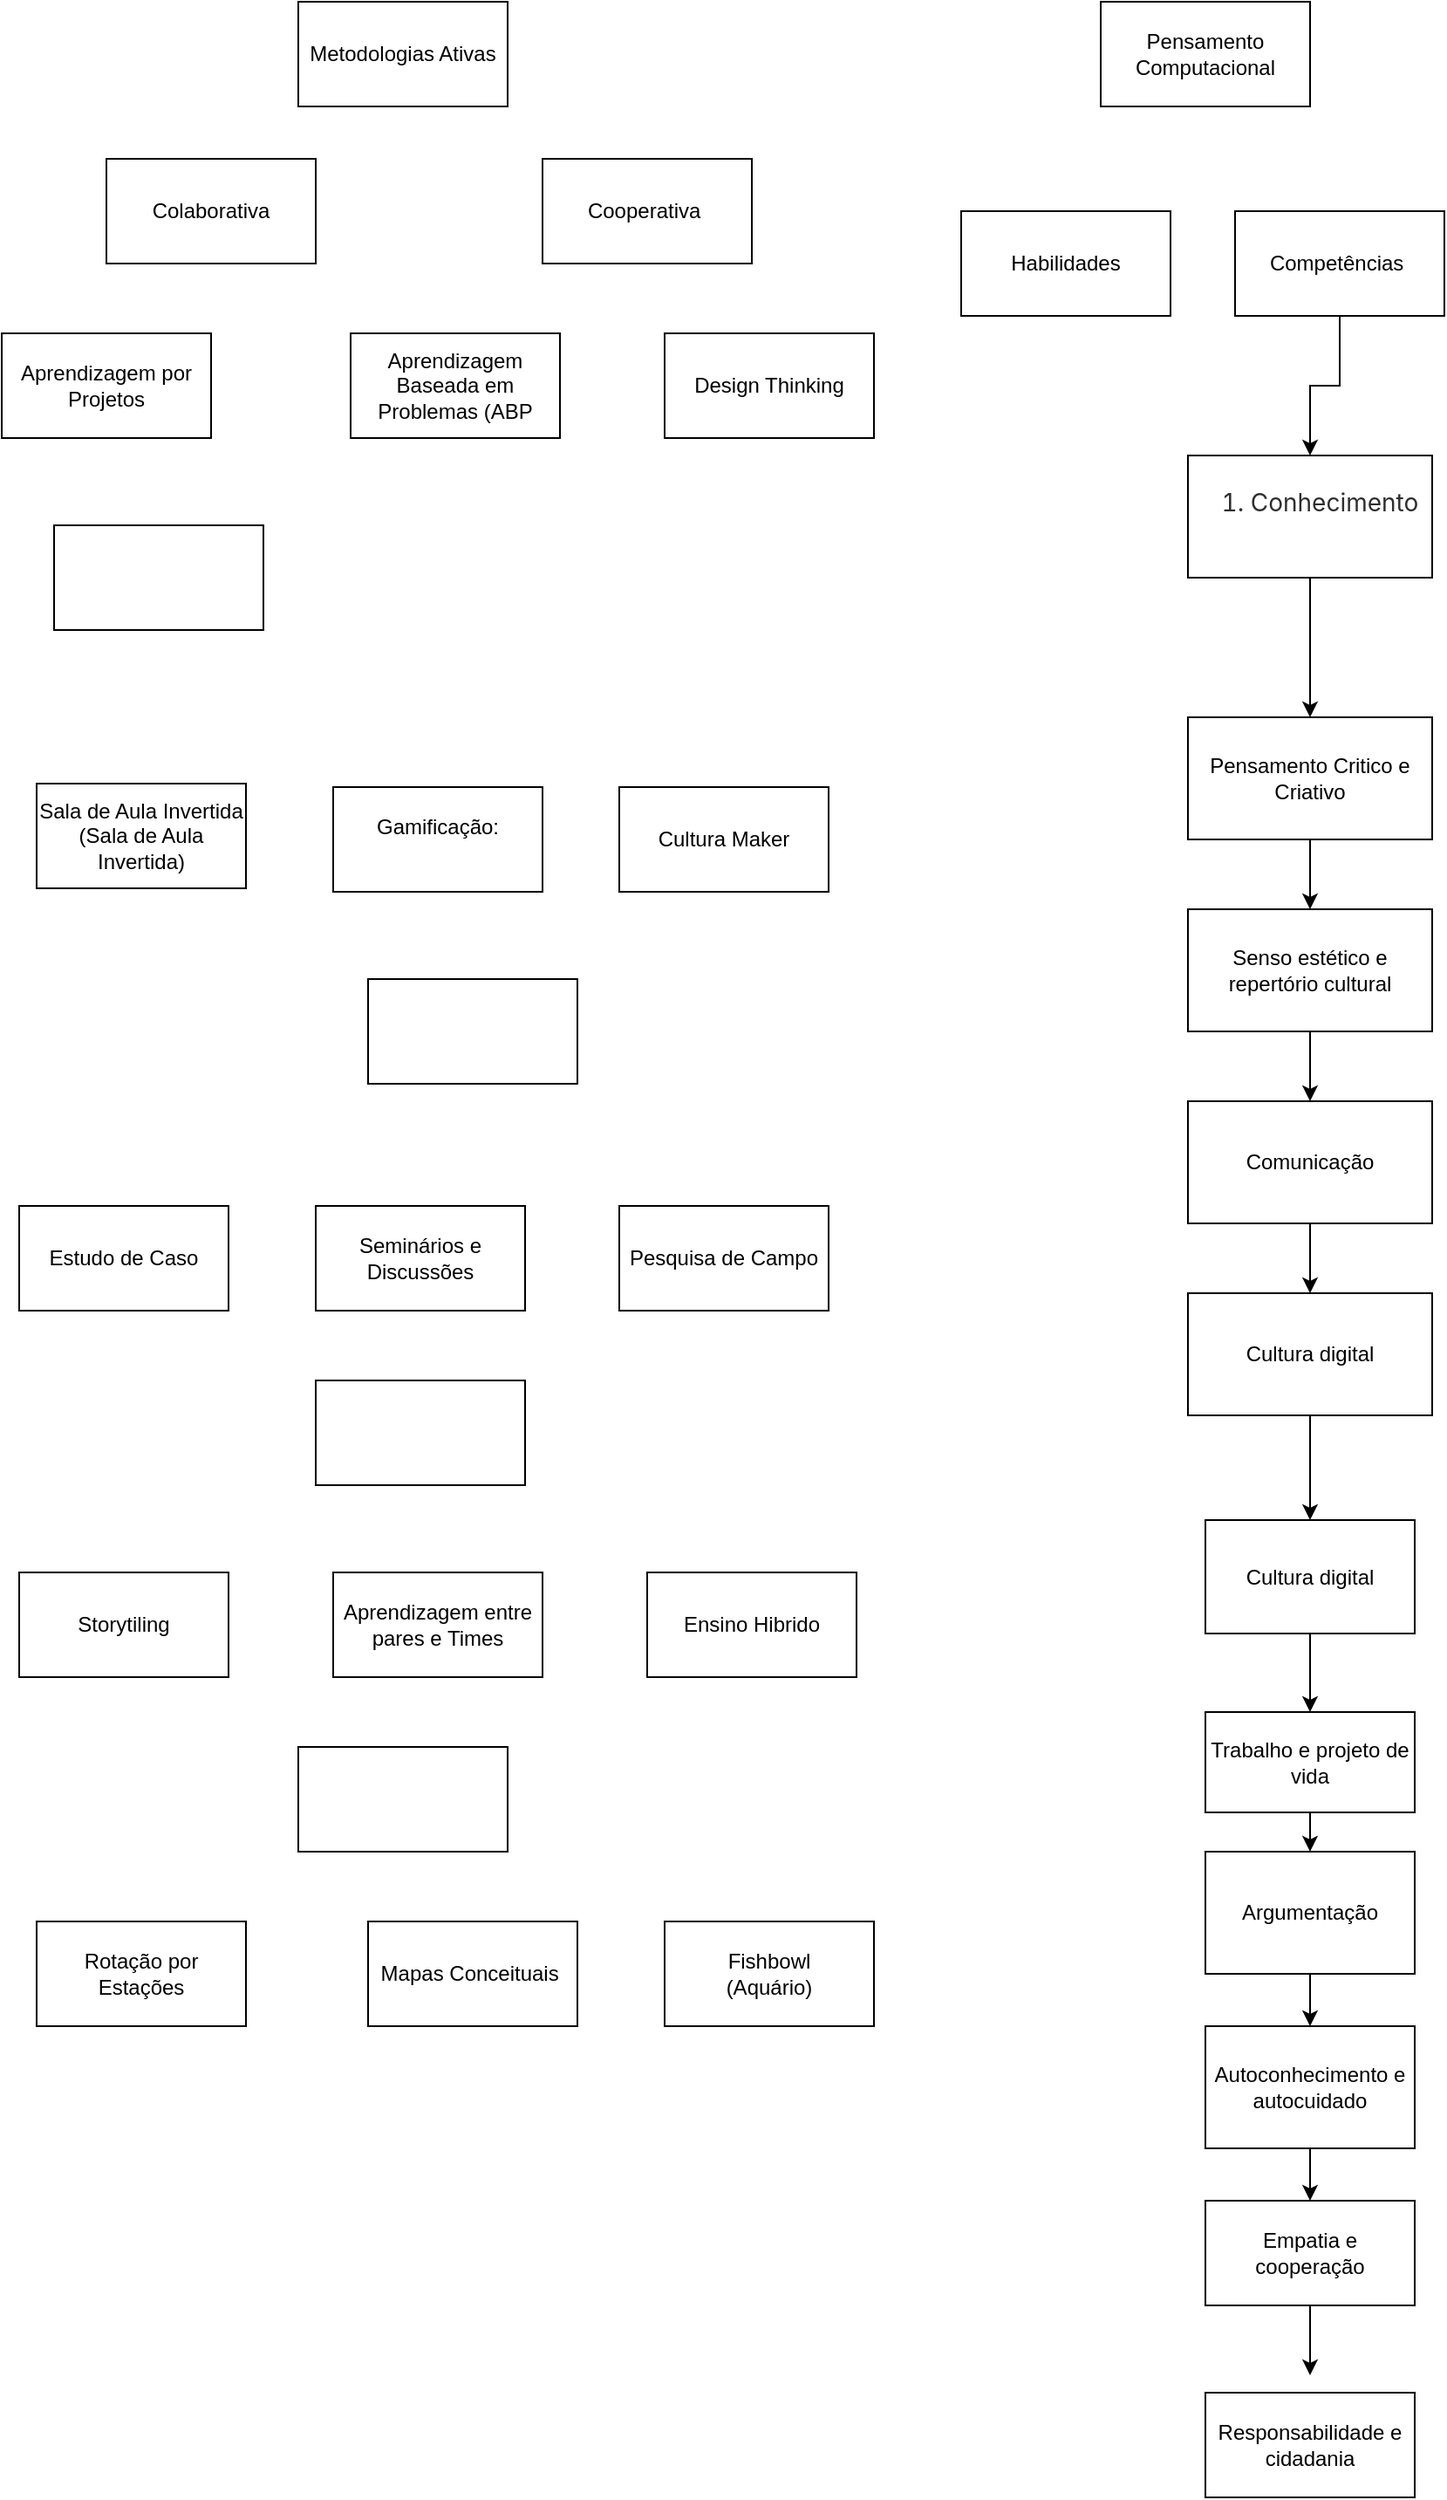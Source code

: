 <mxfile version="24.7.13">
  <diagram name="Página-1" id="2mrk-HP-_fAwY83XtIVn">
    <mxGraphModel dx="1114" dy="592" grid="1" gridSize="10" guides="1" tooltips="1" connect="1" arrows="1" fold="1" page="1" pageScale="1" pageWidth="827" pageHeight="1169" math="0" shadow="0">
      <root>
        <mxCell id="0" />
        <mxCell id="1" parent="0" />
        <mxCell id="GPR2DVeR3QreYbpcR4uf-1" value="&lt;font style=&quot;vertical-align: inherit;&quot;&gt;&lt;font style=&quot;vertical-align: inherit;&quot;&gt;Metodologias Ativas&lt;/font&gt;&lt;/font&gt;" style="rounded=0;whiteSpace=wrap;html=1;" vertex="1" parent="1">
          <mxGeometry x="170" y="30" width="120" height="60" as="geometry" />
        </mxCell>
        <mxCell id="GPR2DVeR3QreYbpcR4uf-2" value="&lt;font style=&quot;vertical-align: inherit;&quot;&gt;&lt;font style=&quot;vertical-align: inherit;&quot;&gt;Pensamento Computacional&lt;/font&gt;&lt;/font&gt;" style="rounded=0;whiteSpace=wrap;html=1;" vertex="1" parent="1">
          <mxGeometry x="630" y="30" width="120" height="60" as="geometry" />
        </mxCell>
        <mxCell id="GPR2DVeR3QreYbpcR4uf-3" value="&lt;font style=&quot;vertical-align: inherit;&quot;&gt;&lt;font style=&quot;vertical-align: inherit;&quot;&gt;Aprendizagem Baseada em Problemas (ABP&lt;/font&gt;&lt;/font&gt;" style="rounded=0;whiteSpace=wrap;html=1;" vertex="1" parent="1">
          <mxGeometry x="200" y="220" width="120" height="60" as="geometry" />
        </mxCell>
        <mxCell id="GPR2DVeR3QreYbpcR4uf-4" value="&lt;font style=&quot;vertical-align: inherit;&quot;&gt;&lt;font style=&quot;vertical-align: inherit;&quot;&gt;Aprendizagem por Projetos&lt;/font&gt;&lt;/font&gt;" style="rounded=0;whiteSpace=wrap;html=1;" vertex="1" parent="1">
          <mxGeometry y="220" width="120" height="60" as="geometry" />
        </mxCell>
        <mxCell id="GPR2DVeR3QreYbpcR4uf-5" value="&lt;font style=&quot;vertical-align: inherit;&quot;&gt;&lt;font style=&quot;vertical-align: inherit;&quot;&gt;Sala de Aula Invertida (Sala de Aula Invertida)&lt;/font&gt;&lt;/font&gt;" style="rounded=0;whiteSpace=wrap;html=1;" vertex="1" parent="1">
          <mxGeometry x="20" y="478" width="120" height="60" as="geometry" />
        </mxCell>
        <mxCell id="GPR2DVeR3QreYbpcR4uf-6" value="&#xa;Gamificação:&#xa;&#xa;" style="rounded=0;whiteSpace=wrap;html=1;" vertex="1" parent="1">
          <mxGeometry x="190" y="480" width="120" height="60" as="geometry" />
        </mxCell>
        <mxCell id="GPR2DVeR3QreYbpcR4uf-7" value="&lt;font style=&quot;vertical-align: inherit;&quot;&gt;&lt;font style=&quot;vertical-align: inherit;&quot;&gt;&lt;font style=&quot;vertical-align: inherit;&quot;&gt;&lt;font style=&quot;vertical-align: inherit;&quot;&gt;&lt;font style=&quot;vertical-align: inherit;&quot;&gt;&lt;font style=&quot;vertical-align: inherit;&quot;&gt;Design Thinking&lt;/font&gt;&lt;/font&gt;&lt;/font&gt;&lt;/font&gt;&lt;/font&gt;&lt;/font&gt;" style="rounded=0;whiteSpace=wrap;html=1;" vertex="1" parent="1">
          <mxGeometry x="380" y="220" width="120" height="60" as="geometry" />
        </mxCell>
        <mxCell id="GPR2DVeR3QreYbpcR4uf-8" value="&lt;font style=&quot;vertical-align: inherit;&quot;&gt;&lt;font style=&quot;vertical-align: inherit;&quot;&gt;Cultura Maker&lt;/font&gt;&lt;/font&gt;" style="rounded=0;whiteSpace=wrap;html=1;" vertex="1" parent="1">
          <mxGeometry x="354" y="480" width="120" height="60" as="geometry" />
        </mxCell>
        <mxCell id="GPR2DVeR3QreYbpcR4uf-9" value="&lt;font style=&quot;vertical-align: inherit;&quot;&gt;&lt;font style=&quot;vertical-align: inherit;&quot;&gt;&lt;font style=&quot;vertical-align: inherit;&quot;&gt;&lt;font style=&quot;vertical-align: inherit;&quot;&gt;Habilidades&lt;/font&gt;&lt;/font&gt;&lt;/font&gt;&lt;/font&gt;" style="rounded=0;whiteSpace=wrap;html=1;" vertex="1" parent="1">
          <mxGeometry x="550" y="150" width="120" height="60" as="geometry" />
        </mxCell>
        <mxCell id="GPR2DVeR3QreYbpcR4uf-25" value="" style="edgeStyle=orthogonalEdgeStyle;rounded=0;orthogonalLoop=1;jettySize=auto;html=1;" edge="1" parent="1" source="GPR2DVeR3QreYbpcR4uf-10" target="GPR2DVeR3QreYbpcR4uf-24">
          <mxGeometry relative="1" as="geometry" />
        </mxCell>
        <mxCell id="GPR2DVeR3QreYbpcR4uf-10" value="Competências&amp;nbsp;" style="rounded=0;whiteSpace=wrap;html=1;" vertex="1" parent="1">
          <mxGeometry x="707" y="150" width="120" height="60" as="geometry" />
        </mxCell>
        <mxCell id="GPR2DVeR3QreYbpcR4uf-11" value="" style="rounded=0;whiteSpace=wrap;html=1;" vertex="1" parent="1">
          <mxGeometry x="30" y="330" width="120" height="60" as="geometry" />
        </mxCell>
        <mxCell id="GPR2DVeR3QreYbpcR4uf-12" value="Estudo de Caso" style="rounded=0;whiteSpace=wrap;html=1;" vertex="1" parent="1">
          <mxGeometry x="10" y="720" width="120" height="60" as="geometry" />
        </mxCell>
        <mxCell id="GPR2DVeR3QreYbpcR4uf-13" value="" style="rounded=0;whiteSpace=wrap;html=1;" vertex="1" parent="1">
          <mxGeometry x="210" y="590" width="120" height="60" as="geometry" />
        </mxCell>
        <mxCell id="GPR2DVeR3QreYbpcR4uf-14" value="Seminários e Discussões" style="rounded=0;whiteSpace=wrap;html=1;" vertex="1" parent="1">
          <mxGeometry x="180" y="720" width="120" height="60" as="geometry" />
        </mxCell>
        <mxCell id="GPR2DVeR3QreYbpcR4uf-15" value="Pesquisa de Campo" style="rounded=0;whiteSpace=wrap;html=1;" vertex="1" parent="1">
          <mxGeometry x="354" y="720" width="120" height="60" as="geometry" />
        </mxCell>
        <mxCell id="GPR2DVeR3QreYbpcR4uf-16" value="" style="rounded=0;whiteSpace=wrap;html=1;" vertex="1" parent="1">
          <mxGeometry x="180" y="820" width="120" height="60" as="geometry" />
        </mxCell>
        <mxCell id="GPR2DVeR3QreYbpcR4uf-17" value="Storytiling" style="rounded=0;whiteSpace=wrap;html=1;" vertex="1" parent="1">
          <mxGeometry x="10" y="930" width="120" height="60" as="geometry" />
        </mxCell>
        <mxCell id="GPR2DVeR3QreYbpcR4uf-18" value="Aprendizagem entre pares e Times" style="rounded=0;whiteSpace=wrap;html=1;" vertex="1" parent="1">
          <mxGeometry x="190" y="930" width="120" height="60" as="geometry" />
        </mxCell>
        <mxCell id="GPR2DVeR3QreYbpcR4uf-19" value="Ensino Hibrido" style="rounded=0;whiteSpace=wrap;html=1;" vertex="1" parent="1">
          <mxGeometry x="370" y="930" width="120" height="60" as="geometry" />
        </mxCell>
        <mxCell id="GPR2DVeR3QreYbpcR4uf-20" value="" style="rounded=0;whiteSpace=wrap;html=1;" vertex="1" parent="1">
          <mxGeometry x="170" y="1030" width="120" height="60" as="geometry" />
        </mxCell>
        <mxCell id="GPR2DVeR3QreYbpcR4uf-21" value="Rotação por Estações" style="rounded=0;whiteSpace=wrap;html=1;" vertex="1" parent="1">
          <mxGeometry x="20" y="1130" width="120" height="60" as="geometry" />
        </mxCell>
        <mxCell id="GPR2DVeR3QreYbpcR4uf-22" value="Mapas Conceituais&amp;nbsp;" style="rounded=0;whiteSpace=wrap;html=1;" vertex="1" parent="1">
          <mxGeometry x="210" y="1130" width="120" height="60" as="geometry" />
        </mxCell>
        <mxCell id="GPR2DVeR3QreYbpcR4uf-23" value="Fishbowl&lt;div&gt;(Aquário)&lt;/div&gt;" style="rounded=0;whiteSpace=wrap;html=1;" vertex="1" parent="1">
          <mxGeometry x="380" y="1130" width="120" height="60" as="geometry" />
        </mxCell>
        <mxCell id="GPR2DVeR3QreYbpcR4uf-29" value="" style="edgeStyle=orthogonalEdgeStyle;rounded=0;orthogonalLoop=1;jettySize=auto;html=1;" edge="1" parent="1" source="GPR2DVeR3QreYbpcR4uf-24" target="GPR2DVeR3QreYbpcR4uf-28">
          <mxGeometry relative="1" as="geometry" />
        </mxCell>
        <mxCell id="GPR2DVeR3QreYbpcR4uf-24" value="&lt;ol style=&quot;--tw-border-spacing-x: 0; --tw-border-spacing-y: 0; --tw-translate-x: 0; --tw-translate-y: 0; --tw-rotate: 0; --tw-skew-x: 0; --tw-skew-y: 0; --tw-scale-x: 1; --tw-scale-y: 1; --tw-pan-x: ; --tw-pan-y: ; --tw-pinch-zoom: ; --tw-scroll-snap-strictness: proximity; --tw-gradient-from-position: ; --tw-gradient-via-position: ; --tw-gradient-to-position: ; --tw-ordinal: ; --tw-slashed-zero: ; --tw-numeric-figure: ; --tw-numeric-spacing: ; --tw-numeric-fraction: ; --tw-ring-inset: ; --tw-ring-offset-width: 0px; --tw-ring-offset-color: #fff; --tw-ring-color: rgb(59 130 246 / .5); --tw-ring-offset-shadow: 0 0 #0000; --tw-ring-shadow: 0 0 #0000; --tw-shadow: 0 0 #0000; --tw-shadow-colored: 0 0 #0000; --tw-blur: ; --tw-brightness: ; --tw-contrast: ; --tw-grayscale: ; --tw-hue-rotate: ; --tw-invert: ; --tw-saturate: ; --tw-sepia: ; --tw-drop-shadow: ; --tw-backdrop-blur: ; --tw-backdrop-brightness: ; --tw-backdrop-contrast: ; --tw-backdrop-grayscale: ; --tw-backdrop-hue-rotate: ; --tw-backdrop-invert: ; --tw-backdrop-opacity: ; --tw-backdrop-saturate: ; --tw-backdrop-sepia: ; --tw-contain-size: ; --tw-contain-layout: ; --tw-contain-paint: ; --tw-contain-style: ; margin-top: 0px; margin-bottom: 16px; padding-left: 2em; color: rgba(0, 0, 0, 0.82); font-family: &amp;quot;DM Sans&amp;quot;, -apple-system, BlinkMacSystemFont, &amp;quot;Segoe UI&amp;quot;, Roboto, &amp;quot;Helvetica Neue&amp;quot;, Arial, &amp;quot;Noto Sans&amp;quot;, sans-serif, &amp;quot;Apple Color Emoji&amp;quot;, &amp;quot;Segoe UI Emoji&amp;quot;, &amp;quot;Segoe UI Symbol&amp;quot;, &amp;quot;Noto Color Emoji&amp;quot;; font-size: 14px; text-align: start; background-color: rgb(255, 255, 255);&quot;&gt;&lt;li style=&quot;--tw-border-spacing-x: 0; --tw-border-spacing-y: 0; --tw-translate-x: 0; --tw-translate-y: 0; --tw-rotate: 0; --tw-skew-x: 0; --tw-skew-y: 0; --tw-scale-x: 1; --tw-scale-y: 1; --tw-pan-x: ; --tw-pan-y: ; --tw-pinch-zoom: ; --tw-scroll-snap-strictness: proximity; --tw-gradient-from-position: ; --tw-gradient-via-position: ; --tw-gradient-to-position: ; --tw-ordinal: ; --tw-slashed-zero: ; --tw-numeric-figure: ; --tw-numeric-spacing: ; --tw-numeric-fraction: ; --tw-ring-inset: ; --tw-ring-offset-width: 0px; --tw-ring-offset-color: #fff; --tw-ring-color: rgb(59 130 246 / .5); --tw-ring-offset-shadow: 0 0 #0000; --tw-ring-shadow: 0 0 #0000; --tw-shadow: 0 0 #0000; --tw-shadow-colored: 0 0 #0000; --tw-blur: ; --tw-brightness: ; --tw-contrast: ; --tw-grayscale: ; --tw-hue-rotate: ; --tw-invert: ; --tw-saturate: ; --tw-sepia: ; --tw-drop-shadow: ; --tw-backdrop-blur: ; --tw-backdrop-brightness: ; --tw-backdrop-contrast: ; --tw-backdrop-grayscale: ; --tw-backdrop-hue-rotate: ; --tw-backdrop-invert: ; --tw-backdrop-opacity: ; --tw-backdrop-saturate: ; --tw-backdrop-sepia: ; --tw-contain-size: ; --tw-contain-layout: ; --tw-contain-paint: ; --tw-contain-style: ;&quot;&gt;Conhecimento&lt;/li&gt;&lt;/ol&gt;" style="rounded=0;whiteSpace=wrap;html=1;" vertex="1" parent="1">
          <mxGeometry x="680" y="290" width="140" height="70" as="geometry" />
        </mxCell>
        <mxCell id="GPR2DVeR3QreYbpcR4uf-32" value="" style="edgeStyle=orthogonalEdgeStyle;rounded=0;orthogonalLoop=1;jettySize=auto;html=1;" edge="1" parent="1" source="GPR2DVeR3QreYbpcR4uf-28">
          <mxGeometry relative="1" as="geometry">
            <mxPoint x="750" y="550" as="targetPoint" />
          </mxGeometry>
        </mxCell>
        <mxCell id="GPR2DVeR3QreYbpcR4uf-28" value="Pensamento Critico e Criativo" style="rounded=0;whiteSpace=wrap;html=1;" vertex="1" parent="1">
          <mxGeometry x="680" y="440" width="140" height="70" as="geometry" />
        </mxCell>
        <mxCell id="GPR2DVeR3QreYbpcR4uf-34" value="" style="edgeStyle=orthogonalEdgeStyle;rounded=0;orthogonalLoop=1;jettySize=auto;html=1;" edge="1" parent="1" source="GPR2DVeR3QreYbpcR4uf-31">
          <mxGeometry relative="1" as="geometry">
            <mxPoint x="750" y="660" as="targetPoint" />
          </mxGeometry>
        </mxCell>
        <mxCell id="GPR2DVeR3QreYbpcR4uf-31" value="&lt;p class=&quot;MsoNormal&quot;&gt;Senso estético e repertório cultural&lt;/p&gt;" style="rounded=0;whiteSpace=wrap;html=1;" vertex="1" parent="1">
          <mxGeometry x="680" y="550" width="140" height="70" as="geometry" />
        </mxCell>
        <mxCell id="GPR2DVeR3QreYbpcR4uf-36" value="" style="edgeStyle=orthogonalEdgeStyle;rounded=0;orthogonalLoop=1;jettySize=auto;html=1;" edge="1" parent="1" source="GPR2DVeR3QreYbpcR4uf-33">
          <mxGeometry relative="1" as="geometry">
            <mxPoint x="750" y="770" as="targetPoint" />
          </mxGeometry>
        </mxCell>
        <mxCell id="GPR2DVeR3QreYbpcR4uf-33" value="&lt;p class=&quot;MsoNormal&quot;&gt;Comunicação&lt;/p&gt;" style="rounded=0;whiteSpace=wrap;html=1;" vertex="1" parent="1">
          <mxGeometry x="680" y="660" width="140" height="70" as="geometry" />
        </mxCell>
        <mxCell id="GPR2DVeR3QreYbpcR4uf-38" value="" style="edgeStyle=orthogonalEdgeStyle;rounded=0;orthogonalLoop=1;jettySize=auto;html=1;" edge="1" parent="1" source="GPR2DVeR3QreYbpcR4uf-35">
          <mxGeometry relative="1" as="geometry">
            <mxPoint x="750" y="900" as="targetPoint" />
          </mxGeometry>
        </mxCell>
        <mxCell id="GPR2DVeR3QreYbpcR4uf-35" value="&lt;p class=&quot;MsoNormal&quot;&gt;Cultura digital&lt;/p&gt;" style="rounded=0;whiteSpace=wrap;html=1;" vertex="1" parent="1">
          <mxGeometry x="680" y="770" width="140" height="70" as="geometry" />
        </mxCell>
        <mxCell id="GPR2DVeR3QreYbpcR4uf-41" value="" style="edgeStyle=orthogonalEdgeStyle;rounded=0;orthogonalLoop=1;jettySize=auto;html=1;" edge="1" parent="1" source="GPR2DVeR3QreYbpcR4uf-37">
          <mxGeometry relative="1" as="geometry">
            <mxPoint x="750" y="1010" as="targetPoint" />
          </mxGeometry>
        </mxCell>
        <mxCell id="GPR2DVeR3QreYbpcR4uf-37" value="&lt;p class=&quot;MsoNormal&quot;&gt;Cultura digital&lt;/p&gt;" style="whiteSpace=wrap;html=1;rounded=0;" vertex="1" parent="1">
          <mxGeometry x="690" y="900" width="120" height="65" as="geometry" />
        </mxCell>
        <mxCell id="GPR2DVeR3QreYbpcR4uf-43" value="" style="edgeStyle=orthogonalEdgeStyle;rounded=0;orthogonalLoop=1;jettySize=auto;html=1;" edge="1" parent="1" source="GPR2DVeR3QreYbpcR4uf-40">
          <mxGeometry relative="1" as="geometry">
            <mxPoint x="750" y="1090" as="targetPoint" />
          </mxGeometry>
        </mxCell>
        <mxCell id="GPR2DVeR3QreYbpcR4uf-40" value="&lt;p class=&quot;MsoNormal&quot;&gt;Trabalho e projeto de vida&lt;/p&gt;" style="whiteSpace=wrap;html=1;rounded=0;" vertex="1" parent="1">
          <mxGeometry x="690" y="1010" width="120" height="57.5" as="geometry" />
        </mxCell>
        <mxCell id="GPR2DVeR3QreYbpcR4uf-45" value="" style="edgeStyle=orthogonalEdgeStyle;rounded=0;orthogonalLoop=1;jettySize=auto;html=1;" edge="1" parent="1" source="GPR2DVeR3QreYbpcR4uf-42">
          <mxGeometry relative="1" as="geometry">
            <mxPoint x="750" y="1190" as="targetPoint" />
          </mxGeometry>
        </mxCell>
        <mxCell id="GPR2DVeR3QreYbpcR4uf-42" value="&lt;div&gt;&lt;p class=&quot;MsoNormal&quot;&gt;Argumentação&lt;/p&gt;&lt;/div&gt;" style="whiteSpace=wrap;html=1;rounded=0;" vertex="1" parent="1">
          <mxGeometry x="690" y="1090" width="120" height="70" as="geometry" />
        </mxCell>
        <mxCell id="GPR2DVeR3QreYbpcR4uf-47" value="" style="edgeStyle=orthogonalEdgeStyle;rounded=0;orthogonalLoop=1;jettySize=auto;html=1;" edge="1" parent="1" source="GPR2DVeR3QreYbpcR4uf-44">
          <mxGeometry relative="1" as="geometry">
            <mxPoint x="750" y="1290" as="targetPoint" />
          </mxGeometry>
        </mxCell>
        <mxCell id="GPR2DVeR3QreYbpcR4uf-44" value="&lt;p class=&quot;MsoNormal&quot;&gt;Autoconhecimento e autocuidado&lt;/p&gt;" style="whiteSpace=wrap;html=1;rounded=0;" vertex="1" parent="1">
          <mxGeometry x="690" y="1190" width="120" height="70" as="geometry" />
        </mxCell>
        <mxCell id="GPR2DVeR3QreYbpcR4uf-49" value="" style="edgeStyle=orthogonalEdgeStyle;rounded=0;orthogonalLoop=1;jettySize=auto;html=1;" edge="1" parent="1" source="GPR2DVeR3QreYbpcR4uf-46">
          <mxGeometry relative="1" as="geometry">
            <mxPoint x="750" y="1390" as="targetPoint" />
          </mxGeometry>
        </mxCell>
        <mxCell id="GPR2DVeR3QreYbpcR4uf-46" value="&lt;p class=&quot;MsoNormal&quot;&gt;Empatia e cooperação&lt;/p&gt;" style="whiteSpace=wrap;html=1;rounded=0;" vertex="1" parent="1">
          <mxGeometry x="690" y="1290" width="120" height="60" as="geometry" />
        </mxCell>
        <mxCell id="GPR2DVeR3QreYbpcR4uf-48" value="&lt;p class=&quot;MsoNormal&quot;&gt;Responsabilidade e cidadania&lt;/p&gt;" style="whiteSpace=wrap;html=1;rounded=0;" vertex="1" parent="1">
          <mxGeometry x="690" y="1400" width="120" height="60" as="geometry" />
        </mxCell>
        <mxCell id="GPR2DVeR3QreYbpcR4uf-50" value="Colaborativa" style="whiteSpace=wrap;html=1;rounded=0;" vertex="1" parent="1">
          <mxGeometry x="60" y="120" width="120" height="60" as="geometry" />
        </mxCell>
        <mxCell id="GPR2DVeR3QreYbpcR4uf-52" value="Cooperativa&amp;nbsp;" style="whiteSpace=wrap;html=1;rounded=0;" vertex="1" parent="1">
          <mxGeometry x="310" y="120" width="120" height="60" as="geometry" />
        </mxCell>
      </root>
    </mxGraphModel>
  </diagram>
</mxfile>
